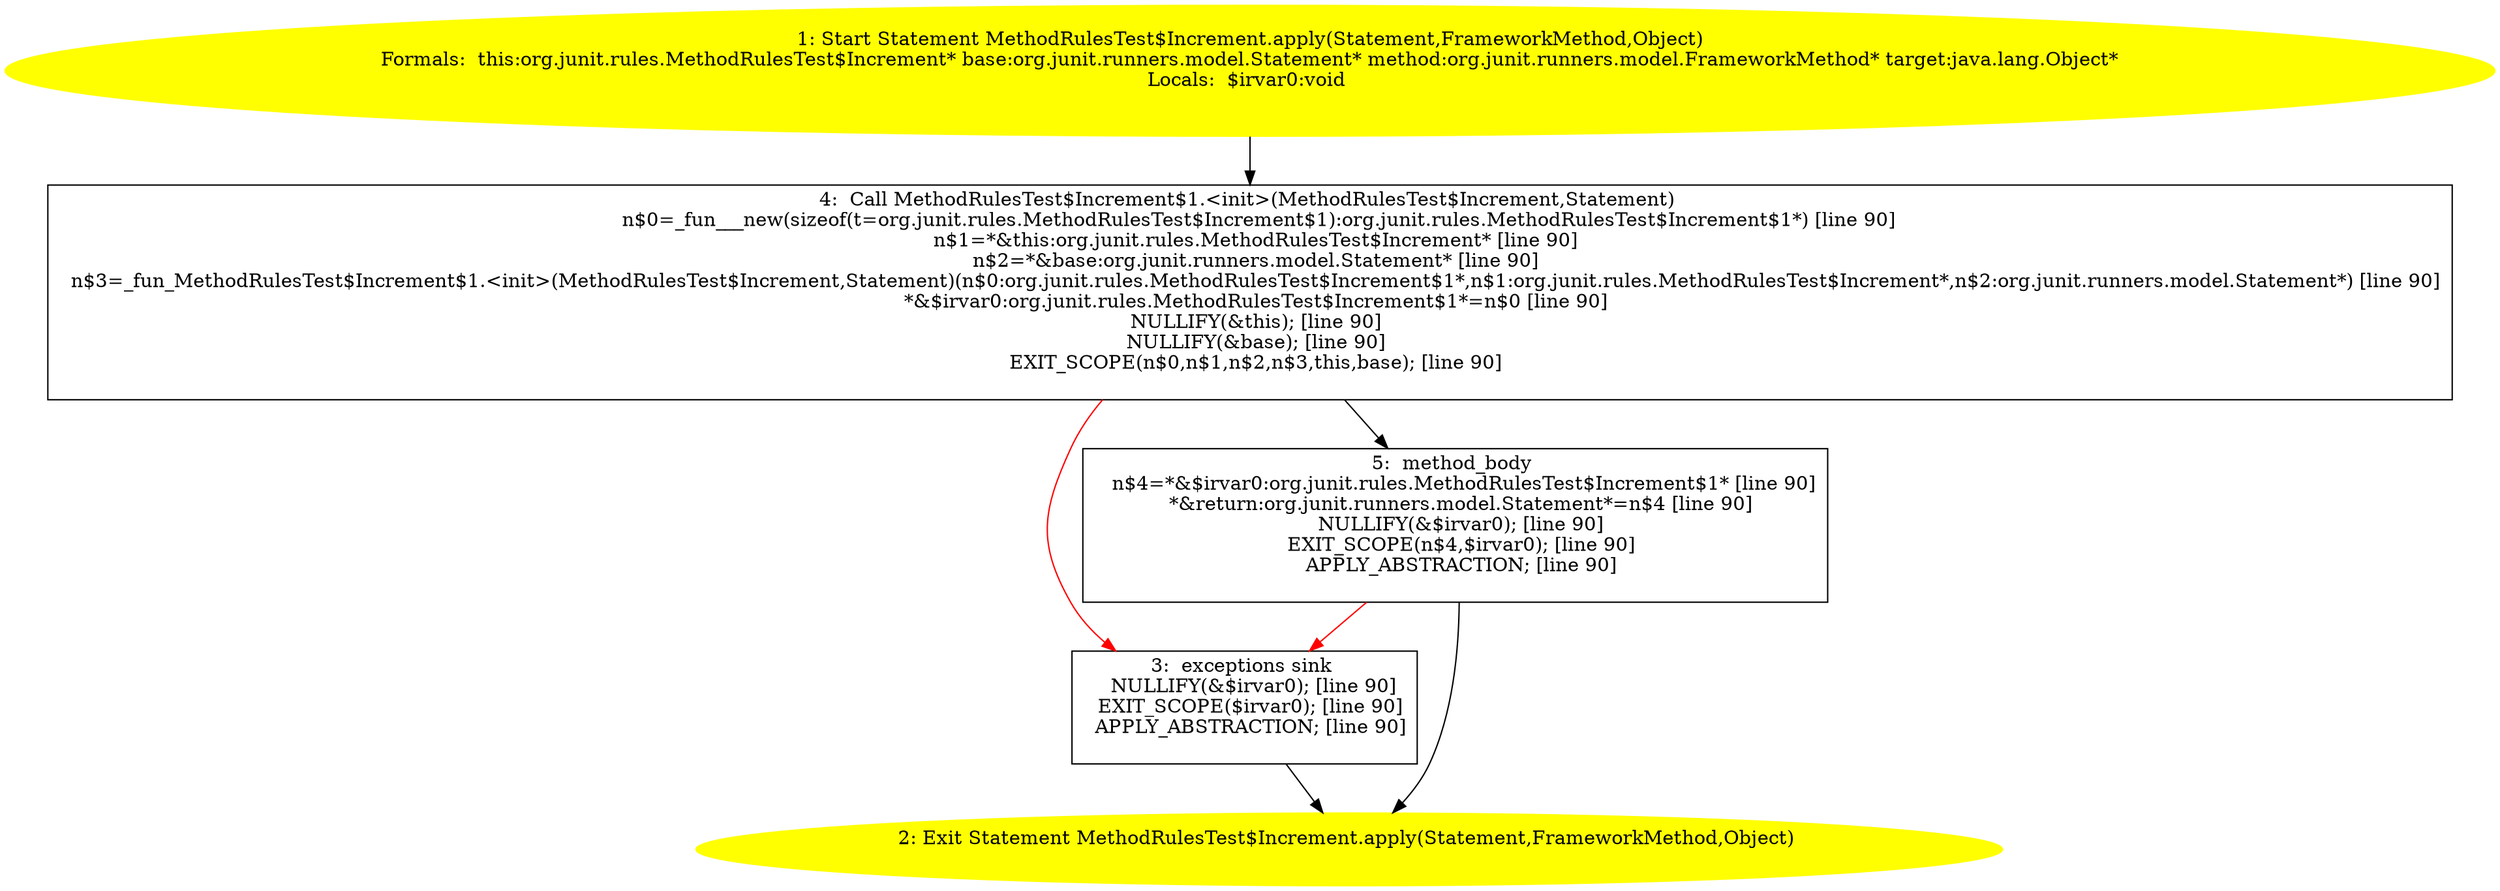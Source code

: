 /* @generated */
digraph cfg {
"org.junit.rules.MethodRulesTest$Increment.apply(org.junit.runners.model.Statement,org.junit.runners..436a39ef5f2395880597732d5dd5121e_1" [label="1: Start Statement MethodRulesTest$Increment.apply(Statement,FrameworkMethod,Object)\nFormals:  this:org.junit.rules.MethodRulesTest$Increment* base:org.junit.runners.model.Statement* method:org.junit.runners.model.FrameworkMethod* target:java.lang.Object*\nLocals:  $irvar0:void \n  " color=yellow style=filled]
	

	 "org.junit.rules.MethodRulesTest$Increment.apply(org.junit.runners.model.Statement,org.junit.runners..436a39ef5f2395880597732d5dd5121e_1" -> "org.junit.rules.MethodRulesTest$Increment.apply(org.junit.runners.model.Statement,org.junit.runners..436a39ef5f2395880597732d5dd5121e_4" ;
"org.junit.rules.MethodRulesTest$Increment.apply(org.junit.runners.model.Statement,org.junit.runners..436a39ef5f2395880597732d5dd5121e_2" [label="2: Exit Statement MethodRulesTest$Increment.apply(Statement,FrameworkMethod,Object) \n  " color=yellow style=filled]
	

"org.junit.rules.MethodRulesTest$Increment.apply(org.junit.runners.model.Statement,org.junit.runners..436a39ef5f2395880597732d5dd5121e_3" [label="3:  exceptions sink \n   NULLIFY(&$irvar0); [line 90]\n  EXIT_SCOPE($irvar0); [line 90]\n  APPLY_ABSTRACTION; [line 90]\n " shape="box"]
	

	 "org.junit.rules.MethodRulesTest$Increment.apply(org.junit.runners.model.Statement,org.junit.runners..436a39ef5f2395880597732d5dd5121e_3" -> "org.junit.rules.MethodRulesTest$Increment.apply(org.junit.runners.model.Statement,org.junit.runners..436a39ef5f2395880597732d5dd5121e_2" ;
"org.junit.rules.MethodRulesTest$Increment.apply(org.junit.runners.model.Statement,org.junit.runners..436a39ef5f2395880597732d5dd5121e_4" [label="4:  Call MethodRulesTest$Increment$1.<init>(MethodRulesTest$Increment,Statement) \n   n$0=_fun___new(sizeof(t=org.junit.rules.MethodRulesTest$Increment$1):org.junit.rules.MethodRulesTest$Increment$1*) [line 90]\n  n$1=*&this:org.junit.rules.MethodRulesTest$Increment* [line 90]\n  n$2=*&base:org.junit.runners.model.Statement* [line 90]\n  n$3=_fun_MethodRulesTest$Increment$1.<init>(MethodRulesTest$Increment,Statement)(n$0:org.junit.rules.MethodRulesTest$Increment$1*,n$1:org.junit.rules.MethodRulesTest$Increment*,n$2:org.junit.runners.model.Statement*) [line 90]\n  *&$irvar0:org.junit.rules.MethodRulesTest$Increment$1*=n$0 [line 90]\n  NULLIFY(&this); [line 90]\n  NULLIFY(&base); [line 90]\n  EXIT_SCOPE(n$0,n$1,n$2,n$3,this,base); [line 90]\n " shape="box"]
	

	 "org.junit.rules.MethodRulesTest$Increment.apply(org.junit.runners.model.Statement,org.junit.runners..436a39ef5f2395880597732d5dd5121e_4" -> "org.junit.rules.MethodRulesTest$Increment.apply(org.junit.runners.model.Statement,org.junit.runners..436a39ef5f2395880597732d5dd5121e_5" ;
	 "org.junit.rules.MethodRulesTest$Increment.apply(org.junit.runners.model.Statement,org.junit.runners..436a39ef5f2395880597732d5dd5121e_4" -> "org.junit.rules.MethodRulesTest$Increment.apply(org.junit.runners.model.Statement,org.junit.runners..436a39ef5f2395880597732d5dd5121e_3" [color="red" ];
"org.junit.rules.MethodRulesTest$Increment.apply(org.junit.runners.model.Statement,org.junit.runners..436a39ef5f2395880597732d5dd5121e_5" [label="5:  method_body \n   n$4=*&$irvar0:org.junit.rules.MethodRulesTest$Increment$1* [line 90]\n  *&return:org.junit.runners.model.Statement*=n$4 [line 90]\n  NULLIFY(&$irvar0); [line 90]\n  EXIT_SCOPE(n$4,$irvar0); [line 90]\n  APPLY_ABSTRACTION; [line 90]\n " shape="box"]
	

	 "org.junit.rules.MethodRulesTest$Increment.apply(org.junit.runners.model.Statement,org.junit.runners..436a39ef5f2395880597732d5dd5121e_5" -> "org.junit.rules.MethodRulesTest$Increment.apply(org.junit.runners.model.Statement,org.junit.runners..436a39ef5f2395880597732d5dd5121e_2" ;
	 "org.junit.rules.MethodRulesTest$Increment.apply(org.junit.runners.model.Statement,org.junit.runners..436a39ef5f2395880597732d5dd5121e_5" -> "org.junit.rules.MethodRulesTest$Increment.apply(org.junit.runners.model.Statement,org.junit.runners..436a39ef5f2395880597732d5dd5121e_3" [color="red" ];
}
